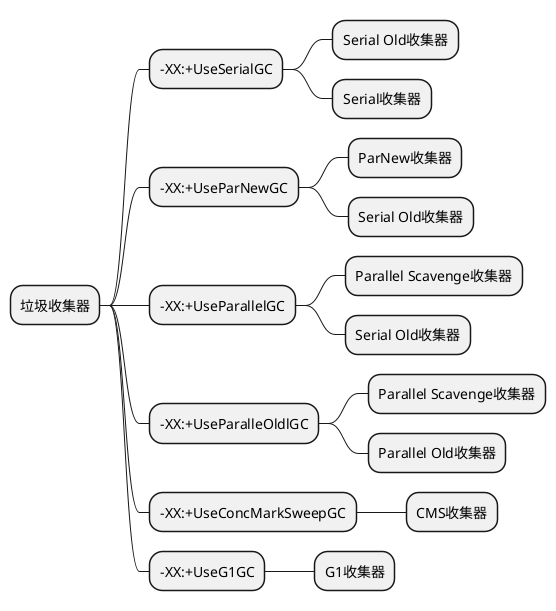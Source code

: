 @startmindmap
* 垃圾收集器
** -XX:+UseSerialGC
*** Serial Old收集器
*** Serial收集器
** -XX:+UseParNewGC
*** ParNew收集器
*** Serial Old收集器
** -XX:+UseParallelGC
*** Parallel Scavenge收集器
*** Serial Old收集器
** -XX:+UseParalleOldlGC
*** Parallel Scavenge收集器
*** Parallel Old收集器
** -XX:+UseConcMarkSweepGC
*** CMS收集器
** -XX:+UseG1GC
*** G1收集器
@endmindmap